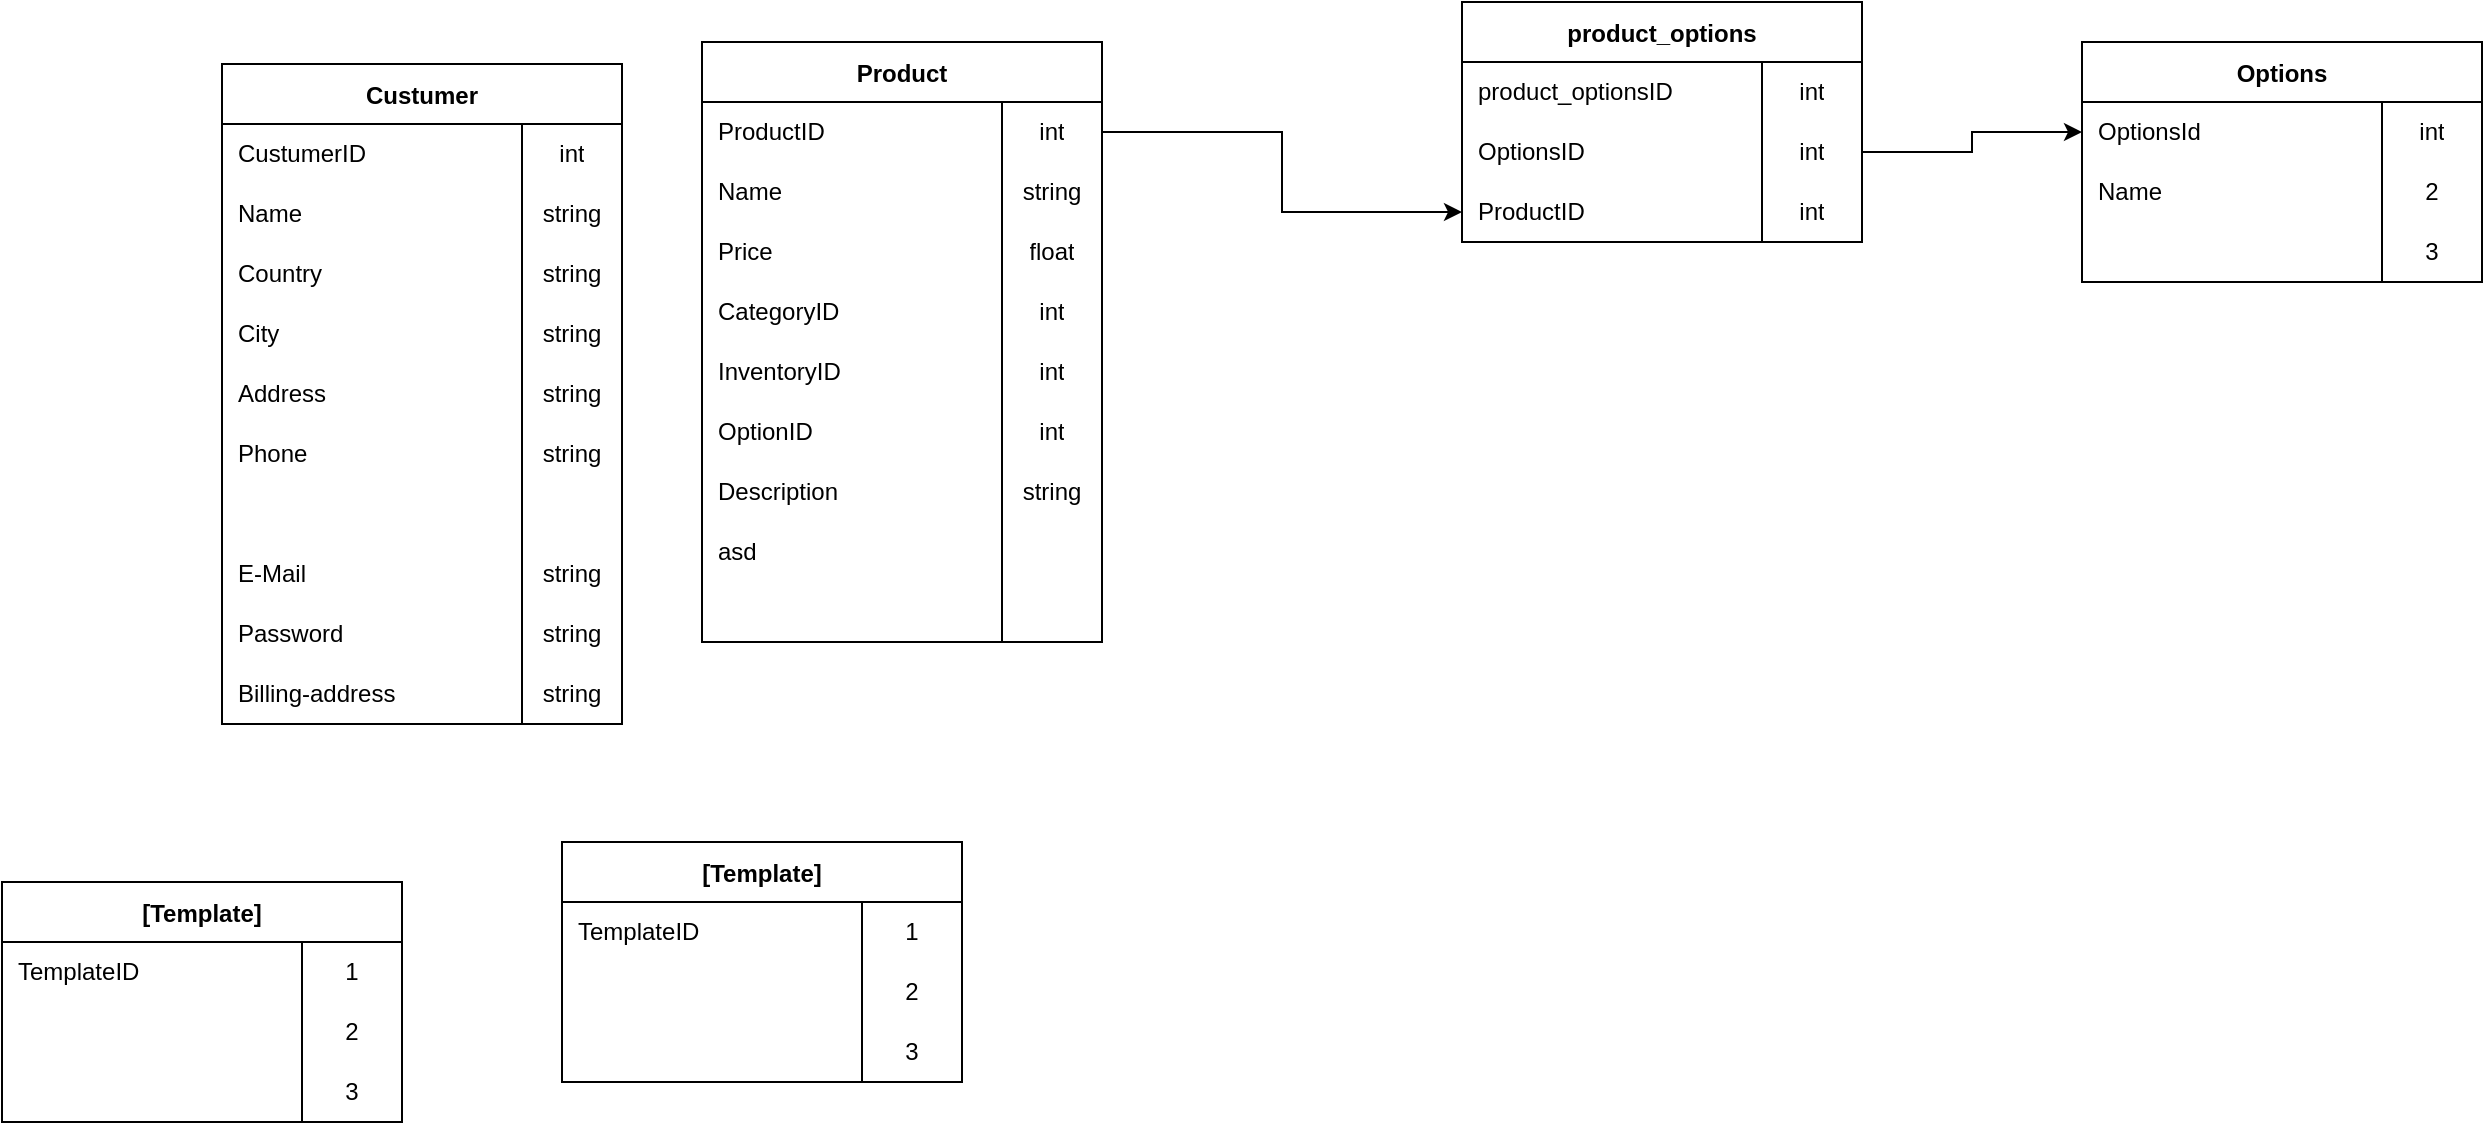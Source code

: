 <mxfile version="18.0.3" type="github">
  <diagram id="EPbxtQS6GG19Ibggtc_J" name="Page-1">
    <mxGraphModel dx="2347" dy="754" grid="1" gridSize="10" guides="1" tooltips="1" connect="1" arrows="1" fold="1" page="1" pageScale="1" pageWidth="850" pageHeight="1100" math="0" shadow="0">
      <root>
        <mxCell id="0" />
        <mxCell id="1" parent="0" />
        <mxCell id="NCT4_nXy-JNPNW2KPSOs-1" value="Product" style="shape=table;startSize=30;container=1;collapsible=0;childLayout=tableLayout;fixedRows=1;rowLines=0;fontStyle=1;swimlaneLine=1;resizeHeight=1;columnLines=1;flipH=0;direction=east ;right=1;rounded=0;" parent="1" vertex="1">
          <mxGeometry x="-280" y="60" width="200" height="300" as="geometry" />
        </mxCell>
        <mxCell id="NCT4_nXy-JNPNW2KPSOs-2" value="" style="shape=tableRow;horizontal=0;startSize=0;swimlaneHead=0;swimlaneBody=0;top=0;left=0;bottom=0;right=0;collapsible=0;dropTarget=0;fillColor=none;points=[[0,0.5],[1,0.5]];portConstraint=eastwest;" parent="NCT4_nXy-JNPNW2KPSOs-1" vertex="1">
          <mxGeometry y="30" width="200" height="30" as="geometry" />
        </mxCell>
        <mxCell id="NCT4_nXy-JNPNW2KPSOs-46" value="ProductID" style="shape=partialRectangle;html=1;whiteSpace=wrap;connectable=0;fillColor=none;top=0;left=0;bottom=0;right=0;overflow=hidden;pointerEvents=1;align=left;spacingLeft=6;" parent="NCT4_nXy-JNPNW2KPSOs-2" vertex="1">
          <mxGeometry width="150" height="30" as="geometry">
            <mxRectangle width="150" height="30" as="alternateBounds" />
          </mxGeometry>
        </mxCell>
        <mxCell id="NCT4_nXy-JNPNW2KPSOs-3" value="int" style="shape=partialRectangle;html=1;whiteSpace=wrap;connectable=0;fillColor=none;top=0;left=0;bottom=0;right=0;overflow=hidden;pointerEvents=1;" parent="NCT4_nXy-JNPNW2KPSOs-2" vertex="1">
          <mxGeometry x="150" width="50" height="30" as="geometry">
            <mxRectangle width="50" height="30" as="alternateBounds" />
          </mxGeometry>
        </mxCell>
        <mxCell id="NCT4_nXy-JNPNW2KPSOs-5" value="" style="shape=tableRow;horizontal=0;startSize=0;swimlaneHead=0;swimlaneBody=0;top=0;left=0;bottom=0;right=0;collapsible=0;dropTarget=0;fillColor=none;points=[[0,0.5],[1,0.5]];portConstraint=eastwest;" parent="NCT4_nXy-JNPNW2KPSOs-1" vertex="1">
          <mxGeometry y="60" width="200" height="30" as="geometry" />
        </mxCell>
        <mxCell id="NCT4_nXy-JNPNW2KPSOs-47" value="Name" style="shape=partialRectangle;html=1;whiteSpace=wrap;connectable=0;fillColor=none;top=0;left=0;bottom=0;right=0;overflow=hidden;align=left;spacingLeft=6;" parent="NCT4_nXy-JNPNW2KPSOs-5" vertex="1">
          <mxGeometry width="150" height="30" as="geometry">
            <mxRectangle width="150" height="30" as="alternateBounds" />
          </mxGeometry>
        </mxCell>
        <mxCell id="NCT4_nXy-JNPNW2KPSOs-6" value="string" style="shape=partialRectangle;html=1;whiteSpace=wrap;connectable=0;fillColor=none;top=0;left=0;bottom=0;right=0;overflow=hidden;" parent="NCT4_nXy-JNPNW2KPSOs-5" vertex="1">
          <mxGeometry x="150" width="50" height="30" as="geometry">
            <mxRectangle width="50" height="30" as="alternateBounds" />
          </mxGeometry>
        </mxCell>
        <mxCell id="NCT4_nXy-JNPNW2KPSOs-8" value="" style="shape=tableRow;horizontal=0;startSize=0;swimlaneHead=0;swimlaneBody=0;top=0;left=0;bottom=0;right=0;collapsible=0;dropTarget=0;fillColor=none;points=[[0,0.5],[1,0.5]];portConstraint=eastwest;" parent="NCT4_nXy-JNPNW2KPSOs-1" vertex="1">
          <mxGeometry y="90" width="200" height="30" as="geometry" />
        </mxCell>
        <mxCell id="NCT4_nXy-JNPNW2KPSOs-48" value="Price" style="shape=partialRectangle;html=1;whiteSpace=wrap;connectable=0;fillColor=none;top=0;left=0;bottom=0;right=0;overflow=hidden;align=left;spacingLeft=6;" parent="NCT4_nXy-JNPNW2KPSOs-8" vertex="1">
          <mxGeometry width="150" height="30" as="geometry">
            <mxRectangle width="150" height="30" as="alternateBounds" />
          </mxGeometry>
        </mxCell>
        <mxCell id="NCT4_nXy-JNPNW2KPSOs-9" value="float" style="shape=partialRectangle;html=1;whiteSpace=wrap;connectable=0;fillColor=none;top=0;left=0;bottom=0;right=0;overflow=hidden;" parent="NCT4_nXy-JNPNW2KPSOs-8" vertex="1">
          <mxGeometry x="150" width="50" height="30" as="geometry">
            <mxRectangle width="50" height="30" as="alternateBounds" />
          </mxGeometry>
        </mxCell>
        <mxCell id="NCT4_nXy-JNPNW2KPSOs-37" style="shape=tableRow;horizontal=0;startSize=0;swimlaneHead=0;swimlaneBody=0;top=0;left=0;bottom=0;right=0;collapsible=0;dropTarget=0;fillColor=none;points=[[0,0.5],[1,0.5]];portConstraint=eastwest;" parent="NCT4_nXy-JNPNW2KPSOs-1" vertex="1">
          <mxGeometry y="120" width="200" height="30" as="geometry" />
        </mxCell>
        <mxCell id="NCT4_nXy-JNPNW2KPSOs-49" value="CategoryID" style="shape=partialRectangle;html=1;whiteSpace=wrap;connectable=0;fillColor=none;top=0;left=0;bottom=0;right=0;overflow=hidden;align=left;spacingLeft=6;" parent="NCT4_nXy-JNPNW2KPSOs-37" vertex="1">
          <mxGeometry width="150" height="30" as="geometry">
            <mxRectangle width="150" height="30" as="alternateBounds" />
          </mxGeometry>
        </mxCell>
        <mxCell id="NCT4_nXy-JNPNW2KPSOs-38" value="int" style="shape=partialRectangle;html=1;whiteSpace=wrap;connectable=0;fillColor=none;top=0;left=0;bottom=0;right=0;overflow=hidden;" parent="NCT4_nXy-JNPNW2KPSOs-37" vertex="1">
          <mxGeometry x="150" width="50" height="30" as="geometry">
            <mxRectangle width="50" height="30" as="alternateBounds" />
          </mxGeometry>
        </mxCell>
        <mxCell id="NCT4_nXy-JNPNW2KPSOs-31" style="shape=tableRow;horizontal=0;startSize=0;swimlaneHead=0;swimlaneBody=0;top=0;left=0;bottom=0;right=0;collapsible=0;dropTarget=0;fillColor=none;points=[[0,0.5],[1,0.5]];portConstraint=eastwest;" parent="NCT4_nXy-JNPNW2KPSOs-1" vertex="1">
          <mxGeometry y="150" width="200" height="30" as="geometry" />
        </mxCell>
        <mxCell id="NCT4_nXy-JNPNW2KPSOs-51" value="InventoryID" style="shape=partialRectangle;html=1;whiteSpace=wrap;connectable=0;fillColor=none;top=0;left=0;bottom=0;right=0;overflow=hidden;align=left;spacingLeft=6;" parent="NCT4_nXy-JNPNW2KPSOs-31" vertex="1">
          <mxGeometry width="150" height="30" as="geometry">
            <mxRectangle width="150" height="30" as="alternateBounds" />
          </mxGeometry>
        </mxCell>
        <mxCell id="NCT4_nXy-JNPNW2KPSOs-32" value="int" style="shape=partialRectangle;html=1;whiteSpace=wrap;connectable=0;fillColor=none;top=0;left=0;bottom=0;right=0;overflow=hidden;" parent="NCT4_nXy-JNPNW2KPSOs-31" vertex="1">
          <mxGeometry x="150" width="50" height="30" as="geometry">
            <mxRectangle width="50" height="30" as="alternateBounds" />
          </mxGeometry>
        </mxCell>
        <mxCell id="NCT4_nXy-JNPNW2KPSOs-28" style="shape=tableRow;horizontal=0;startSize=0;swimlaneHead=0;swimlaneBody=0;top=0;left=0;bottom=0;right=0;collapsible=0;dropTarget=0;fillColor=none;points=[[0,0.5],[1,0.5]];portConstraint=eastwest;" parent="NCT4_nXy-JNPNW2KPSOs-1" vertex="1">
          <mxGeometry y="180" width="200" height="30" as="geometry" />
        </mxCell>
        <mxCell id="NCT4_nXy-JNPNW2KPSOs-52" value="OptionID" style="shape=partialRectangle;html=1;whiteSpace=wrap;connectable=0;fillColor=none;top=0;left=0;bottom=0;right=0;overflow=hidden;align=left;spacingLeft=6;" parent="NCT4_nXy-JNPNW2KPSOs-28" vertex="1">
          <mxGeometry width="150" height="30" as="geometry">
            <mxRectangle width="150" height="30" as="alternateBounds" />
          </mxGeometry>
        </mxCell>
        <mxCell id="NCT4_nXy-JNPNW2KPSOs-29" value="int" style="shape=partialRectangle;html=1;whiteSpace=wrap;connectable=0;fillColor=none;top=0;left=0;bottom=0;right=0;overflow=hidden;" parent="NCT4_nXy-JNPNW2KPSOs-28" vertex="1">
          <mxGeometry x="150" width="50" height="30" as="geometry">
            <mxRectangle width="50" height="30" as="alternateBounds" />
          </mxGeometry>
        </mxCell>
        <mxCell id="NCT4_nXy-JNPNW2KPSOs-25" style="shape=tableRow;horizontal=0;startSize=0;swimlaneHead=0;swimlaneBody=0;top=0;left=0;bottom=0;right=0;collapsible=0;dropTarget=0;fillColor=none;points=[[0,0.5],[1,0.5]];portConstraint=eastwest;" parent="NCT4_nXy-JNPNW2KPSOs-1" vertex="1">
          <mxGeometry y="210" width="200" height="30" as="geometry" />
        </mxCell>
        <mxCell id="NCT4_nXy-JNPNW2KPSOs-53" value="Description" style="shape=partialRectangle;html=1;whiteSpace=wrap;connectable=0;fillColor=none;top=0;left=0;bottom=0;right=0;overflow=hidden;align=left;spacingLeft=6;" parent="NCT4_nXy-JNPNW2KPSOs-25" vertex="1">
          <mxGeometry width="150" height="30" as="geometry">
            <mxRectangle width="150" height="30" as="alternateBounds" />
          </mxGeometry>
        </mxCell>
        <mxCell id="NCT4_nXy-JNPNW2KPSOs-26" value="string" style="shape=partialRectangle;html=1;whiteSpace=wrap;connectable=0;fillColor=none;top=0;left=0;bottom=0;right=0;overflow=hidden;" parent="NCT4_nXy-JNPNW2KPSOs-25" vertex="1">
          <mxGeometry x="150" width="50" height="30" as="geometry">
            <mxRectangle width="50" height="30" as="alternateBounds" />
          </mxGeometry>
        </mxCell>
        <mxCell id="NCT4_nXy-JNPNW2KPSOs-22" style="shape=tableRow;horizontal=0;startSize=0;swimlaneHead=0;swimlaneBody=0;top=0;left=0;bottom=0;right=0;collapsible=0;dropTarget=0;fillColor=none;points=[[0,0.5],[1,0.5]];portConstraint=eastwest;" parent="NCT4_nXy-JNPNW2KPSOs-1" vertex="1">
          <mxGeometry y="240" width="200" height="30" as="geometry" />
        </mxCell>
        <mxCell id="NCT4_nXy-JNPNW2KPSOs-54" value="asd" style="shape=partialRectangle;html=1;whiteSpace=wrap;connectable=0;fillColor=none;top=0;left=0;bottom=0;right=0;overflow=hidden;align=left;spacingLeft=6;" parent="NCT4_nXy-JNPNW2KPSOs-22" vertex="1">
          <mxGeometry width="150" height="30" as="geometry">
            <mxRectangle width="150" height="30" as="alternateBounds" />
          </mxGeometry>
        </mxCell>
        <mxCell id="NCT4_nXy-JNPNW2KPSOs-23" style="shape=partialRectangle;html=1;whiteSpace=wrap;connectable=0;fillColor=none;top=0;left=0;bottom=0;right=0;overflow=hidden;" parent="NCT4_nXy-JNPNW2KPSOs-22" vertex="1">
          <mxGeometry x="150" width="50" height="30" as="geometry">
            <mxRectangle width="50" height="30" as="alternateBounds" />
          </mxGeometry>
        </mxCell>
        <mxCell id="NCT4_nXy-JNPNW2KPSOs-55" style="shape=tableRow;horizontal=0;startSize=0;swimlaneHead=0;swimlaneBody=0;top=0;left=0;bottom=0;right=0;collapsible=0;dropTarget=0;fillColor=none;points=[[0,0.5],[1,0.5]];portConstraint=eastwest;" parent="NCT4_nXy-JNPNW2KPSOs-1" vertex="1">
          <mxGeometry y="270" width="200" height="30" as="geometry" />
        </mxCell>
        <mxCell id="NCT4_nXy-JNPNW2KPSOs-56" style="shape=partialRectangle;html=1;whiteSpace=wrap;connectable=0;fillColor=none;top=0;left=0;bottom=0;right=0;overflow=hidden;align=left;spacingLeft=6;" parent="NCT4_nXy-JNPNW2KPSOs-55" vertex="1">
          <mxGeometry width="150" height="30" as="geometry">
            <mxRectangle width="150" height="30" as="alternateBounds" />
          </mxGeometry>
        </mxCell>
        <mxCell id="NCT4_nXy-JNPNW2KPSOs-57" style="shape=partialRectangle;html=1;whiteSpace=wrap;connectable=0;fillColor=none;top=0;left=0;bottom=0;right=0;overflow=hidden;" parent="NCT4_nXy-JNPNW2KPSOs-55" vertex="1">
          <mxGeometry x="150" width="50" height="30" as="geometry">
            <mxRectangle width="50" height="30" as="alternateBounds" />
          </mxGeometry>
        </mxCell>
        <mxCell id="NCT4_nXy-JNPNW2KPSOs-58" value="[Template]" style="shape=table;startSize=30;container=1;collapsible=0;childLayout=tableLayout;fixedRows=1;rowLines=0;fontStyle=1;swimlaneLine=1;resizeHeight=1;columnLines=1;flipH=0;direction=east ;right=1;rounded=0;" parent="1" vertex="1">
          <mxGeometry x="-630" y="480" width="200" height="120" as="geometry" />
        </mxCell>
        <mxCell id="NCT4_nXy-JNPNW2KPSOs-59" value="" style="shape=tableRow;horizontal=0;startSize=0;swimlaneHead=0;swimlaneBody=0;top=0;left=0;bottom=0;right=0;collapsible=0;dropTarget=0;fillColor=none;points=[[0,0.5],[1,0.5]];portConstraint=eastwest;" parent="NCT4_nXy-JNPNW2KPSOs-58" vertex="1">
          <mxGeometry y="30" width="200" height="30" as="geometry" />
        </mxCell>
        <mxCell id="NCT4_nXy-JNPNW2KPSOs-60" value="TemplateID" style="shape=partialRectangle;html=1;whiteSpace=wrap;connectable=0;fillColor=none;top=0;left=0;bottom=0;right=0;overflow=hidden;pointerEvents=1;align=left;spacingLeft=6;" parent="NCT4_nXy-JNPNW2KPSOs-59" vertex="1">
          <mxGeometry width="150" height="30" as="geometry">
            <mxRectangle width="150" height="30" as="alternateBounds" />
          </mxGeometry>
        </mxCell>
        <mxCell id="NCT4_nXy-JNPNW2KPSOs-61" value="1" style="shape=partialRectangle;html=1;whiteSpace=wrap;connectable=0;fillColor=none;top=0;left=0;bottom=0;right=0;overflow=hidden;pointerEvents=1;" parent="NCT4_nXy-JNPNW2KPSOs-59" vertex="1">
          <mxGeometry x="150" width="50" height="30" as="geometry">
            <mxRectangle width="50" height="30" as="alternateBounds" />
          </mxGeometry>
        </mxCell>
        <mxCell id="NCT4_nXy-JNPNW2KPSOs-62" value="" style="shape=tableRow;horizontal=0;startSize=0;swimlaneHead=0;swimlaneBody=0;top=0;left=0;bottom=0;right=0;collapsible=0;dropTarget=0;fillColor=none;points=[[0,0.5],[1,0.5]];portConstraint=eastwest;" parent="NCT4_nXy-JNPNW2KPSOs-58" vertex="1">
          <mxGeometry y="60" width="200" height="30" as="geometry" />
        </mxCell>
        <mxCell id="NCT4_nXy-JNPNW2KPSOs-63" style="shape=partialRectangle;html=1;whiteSpace=wrap;connectable=0;fillColor=none;top=0;left=0;bottom=0;right=0;overflow=hidden;align=left;spacingLeft=6;" parent="NCT4_nXy-JNPNW2KPSOs-62" vertex="1">
          <mxGeometry width="150" height="30" as="geometry">
            <mxRectangle width="150" height="30" as="alternateBounds" />
          </mxGeometry>
        </mxCell>
        <mxCell id="NCT4_nXy-JNPNW2KPSOs-64" value="2" style="shape=partialRectangle;html=1;whiteSpace=wrap;connectable=0;fillColor=none;top=0;left=0;bottom=0;right=0;overflow=hidden;" parent="NCT4_nXy-JNPNW2KPSOs-62" vertex="1">
          <mxGeometry x="150" width="50" height="30" as="geometry">
            <mxRectangle width="50" height="30" as="alternateBounds" />
          </mxGeometry>
        </mxCell>
        <mxCell id="NCT4_nXy-JNPNW2KPSOs-65" value="" style="shape=tableRow;horizontal=0;startSize=0;swimlaneHead=0;swimlaneBody=0;top=0;left=0;bottom=0;right=0;collapsible=0;dropTarget=0;fillColor=none;points=[[0,0.5],[1,0.5]];portConstraint=eastwest;" parent="NCT4_nXy-JNPNW2KPSOs-58" vertex="1">
          <mxGeometry y="90" width="200" height="30" as="geometry" />
        </mxCell>
        <mxCell id="NCT4_nXy-JNPNW2KPSOs-66" style="shape=partialRectangle;html=1;whiteSpace=wrap;connectable=0;fillColor=none;top=0;left=0;bottom=0;right=0;overflow=hidden;align=left;spacingLeft=6;" parent="NCT4_nXy-JNPNW2KPSOs-65" vertex="1">
          <mxGeometry width="150" height="30" as="geometry">
            <mxRectangle width="150" height="30" as="alternateBounds" />
          </mxGeometry>
        </mxCell>
        <mxCell id="NCT4_nXy-JNPNW2KPSOs-67" value="3" style="shape=partialRectangle;html=1;whiteSpace=wrap;connectable=0;fillColor=none;top=0;left=0;bottom=0;right=0;overflow=hidden;" parent="NCT4_nXy-JNPNW2KPSOs-65" vertex="1">
          <mxGeometry x="150" width="50" height="30" as="geometry">
            <mxRectangle width="50" height="30" as="alternateBounds" />
          </mxGeometry>
        </mxCell>
        <mxCell id="NCT4_nXy-JNPNW2KPSOs-86" value="Custumer" style="shape=table;startSize=30;container=1;collapsible=0;childLayout=tableLayout;fixedRows=1;rowLines=0;fontStyle=1;swimlaneLine=1;resizeHeight=1;columnLines=1;flipH=0;direction=east ;right=1;rounded=0;" parent="1" vertex="1">
          <mxGeometry x="-520" y="71" width="200" height="330" as="geometry" />
        </mxCell>
        <mxCell id="NCT4_nXy-JNPNW2KPSOs-87" value="" style="shape=tableRow;horizontal=0;startSize=0;swimlaneHead=0;swimlaneBody=0;top=0;left=0;bottom=0;right=0;collapsible=0;dropTarget=0;fillColor=none;points=[[0,0.5],[1,0.5]];portConstraint=eastwest;" parent="NCT4_nXy-JNPNW2KPSOs-86" vertex="1">
          <mxGeometry y="30" width="200" height="30" as="geometry" />
        </mxCell>
        <mxCell id="NCT4_nXy-JNPNW2KPSOs-88" value="CustumerID" style="shape=partialRectangle;html=1;whiteSpace=wrap;connectable=0;fillColor=none;top=0;left=0;bottom=0;right=0;overflow=hidden;pointerEvents=1;align=left;spacingLeft=6;" parent="NCT4_nXy-JNPNW2KPSOs-87" vertex="1">
          <mxGeometry width="150" height="30" as="geometry">
            <mxRectangle width="150" height="30" as="alternateBounds" />
          </mxGeometry>
        </mxCell>
        <mxCell id="NCT4_nXy-JNPNW2KPSOs-89" value="int" style="shape=partialRectangle;html=1;whiteSpace=wrap;connectable=0;fillColor=none;top=0;left=0;bottom=0;right=0;overflow=hidden;pointerEvents=1;" parent="NCT4_nXy-JNPNW2KPSOs-87" vertex="1">
          <mxGeometry x="150" width="50" height="30" as="geometry">
            <mxRectangle width="50" height="30" as="alternateBounds" />
          </mxGeometry>
        </mxCell>
        <mxCell id="NCT4_nXy-JNPNW2KPSOs-90" value="" style="shape=tableRow;horizontal=0;startSize=0;swimlaneHead=0;swimlaneBody=0;top=0;left=0;bottom=0;right=0;collapsible=0;dropTarget=0;fillColor=none;points=[[0,0.5],[1,0.5]];portConstraint=eastwest;" parent="NCT4_nXy-JNPNW2KPSOs-86" vertex="1">
          <mxGeometry y="60" width="200" height="30" as="geometry" />
        </mxCell>
        <mxCell id="NCT4_nXy-JNPNW2KPSOs-91" value="Name" style="shape=partialRectangle;html=1;whiteSpace=wrap;connectable=0;fillColor=none;top=0;left=0;bottom=0;right=0;overflow=hidden;align=left;spacingLeft=6;" parent="NCT4_nXy-JNPNW2KPSOs-90" vertex="1">
          <mxGeometry width="150" height="30" as="geometry">
            <mxRectangle width="150" height="30" as="alternateBounds" />
          </mxGeometry>
        </mxCell>
        <mxCell id="NCT4_nXy-JNPNW2KPSOs-92" value="string" style="shape=partialRectangle;html=1;whiteSpace=wrap;connectable=0;fillColor=none;top=0;left=0;bottom=0;right=0;overflow=hidden;" parent="NCT4_nXy-JNPNW2KPSOs-90" vertex="1">
          <mxGeometry x="150" width="50" height="30" as="geometry">
            <mxRectangle width="50" height="30" as="alternateBounds" />
          </mxGeometry>
        </mxCell>
        <mxCell id="NCT4_nXy-JNPNW2KPSOs-97" style="shape=tableRow;horizontal=0;startSize=0;swimlaneHead=0;swimlaneBody=0;top=0;left=0;bottom=0;right=0;collapsible=0;dropTarget=0;fillColor=none;points=[[0,0.5],[1,0.5]];portConstraint=eastwest;" parent="NCT4_nXy-JNPNW2KPSOs-86" vertex="1">
          <mxGeometry y="90" width="200" height="30" as="geometry" />
        </mxCell>
        <mxCell id="NCT4_nXy-JNPNW2KPSOs-98" value="Country" style="shape=partialRectangle;html=1;whiteSpace=wrap;connectable=0;fillColor=none;top=0;left=0;bottom=0;right=0;overflow=hidden;align=left;spacingLeft=6;" parent="NCT4_nXy-JNPNW2KPSOs-97" vertex="1">
          <mxGeometry width="150" height="30" as="geometry">
            <mxRectangle width="150" height="30" as="alternateBounds" />
          </mxGeometry>
        </mxCell>
        <mxCell id="NCT4_nXy-JNPNW2KPSOs-99" value="string" style="shape=partialRectangle;html=1;whiteSpace=wrap;connectable=0;fillColor=none;top=0;left=0;bottom=0;right=0;overflow=hidden;" parent="NCT4_nXy-JNPNW2KPSOs-97" vertex="1">
          <mxGeometry x="150" width="50" height="30" as="geometry">
            <mxRectangle width="50" height="30" as="alternateBounds" />
          </mxGeometry>
        </mxCell>
        <mxCell id="NCT4_nXy-JNPNW2KPSOs-100" style="shape=tableRow;horizontal=0;startSize=0;swimlaneHead=0;swimlaneBody=0;top=0;left=0;bottom=0;right=0;collapsible=0;dropTarget=0;fillColor=none;points=[[0,0.5],[1,0.5]];portConstraint=eastwest;" parent="NCT4_nXy-JNPNW2KPSOs-86" vertex="1">
          <mxGeometry y="120" width="200" height="30" as="geometry" />
        </mxCell>
        <mxCell id="NCT4_nXy-JNPNW2KPSOs-101" value="City" style="shape=partialRectangle;html=1;whiteSpace=wrap;connectable=0;fillColor=none;top=0;left=0;bottom=0;right=0;overflow=hidden;align=left;spacingLeft=6;" parent="NCT4_nXy-JNPNW2KPSOs-100" vertex="1">
          <mxGeometry width="150" height="30" as="geometry">
            <mxRectangle width="150" height="30" as="alternateBounds" />
          </mxGeometry>
        </mxCell>
        <mxCell id="NCT4_nXy-JNPNW2KPSOs-102" value="string" style="shape=partialRectangle;html=1;whiteSpace=wrap;connectable=0;fillColor=none;top=0;left=0;bottom=0;right=0;overflow=hidden;" parent="NCT4_nXy-JNPNW2KPSOs-100" vertex="1">
          <mxGeometry x="150" width="50" height="30" as="geometry">
            <mxRectangle width="50" height="30" as="alternateBounds" />
          </mxGeometry>
        </mxCell>
        <mxCell id="NCT4_nXy-JNPNW2KPSOs-93" value="" style="shape=tableRow;horizontal=0;startSize=0;swimlaneHead=0;swimlaneBody=0;top=0;left=0;bottom=0;right=0;collapsible=0;dropTarget=0;fillColor=none;points=[[0,0.5],[1,0.5]];portConstraint=eastwest;" parent="NCT4_nXy-JNPNW2KPSOs-86" vertex="1">
          <mxGeometry y="150" width="200" height="30" as="geometry" />
        </mxCell>
        <mxCell id="NCT4_nXy-JNPNW2KPSOs-94" value="Address" style="shape=partialRectangle;html=1;whiteSpace=wrap;connectable=0;fillColor=none;top=0;left=0;bottom=0;right=0;overflow=hidden;align=left;spacingLeft=6;" parent="NCT4_nXy-JNPNW2KPSOs-93" vertex="1">
          <mxGeometry width="150" height="30" as="geometry">
            <mxRectangle width="150" height="30" as="alternateBounds" />
          </mxGeometry>
        </mxCell>
        <mxCell id="NCT4_nXy-JNPNW2KPSOs-95" value="string" style="shape=partialRectangle;html=1;whiteSpace=wrap;connectable=0;fillColor=none;top=0;left=0;bottom=0;right=0;overflow=hidden;" parent="NCT4_nXy-JNPNW2KPSOs-93" vertex="1">
          <mxGeometry x="150" width="50" height="30" as="geometry">
            <mxRectangle width="50" height="30" as="alternateBounds" />
          </mxGeometry>
        </mxCell>
        <mxCell id="NCT4_nXy-JNPNW2KPSOs-103" style="shape=tableRow;horizontal=0;startSize=0;swimlaneHead=0;swimlaneBody=0;top=0;left=0;bottom=0;right=0;collapsible=0;dropTarget=0;fillColor=none;points=[[0,0.5],[1,0.5]];portConstraint=eastwest;" parent="NCT4_nXy-JNPNW2KPSOs-86" vertex="1">
          <mxGeometry y="180" width="200" height="30" as="geometry" />
        </mxCell>
        <mxCell id="NCT4_nXy-JNPNW2KPSOs-104" value="Phone" style="shape=partialRectangle;html=1;whiteSpace=wrap;connectable=0;fillColor=none;top=0;left=0;bottom=0;right=0;overflow=hidden;align=left;spacingLeft=6;" parent="NCT4_nXy-JNPNW2KPSOs-103" vertex="1">
          <mxGeometry width="150" height="30" as="geometry">
            <mxRectangle width="150" height="30" as="alternateBounds" />
          </mxGeometry>
        </mxCell>
        <mxCell id="NCT4_nXy-JNPNW2KPSOs-105" value="string" style="shape=partialRectangle;html=1;whiteSpace=wrap;connectable=0;fillColor=none;top=0;left=0;bottom=0;right=0;overflow=hidden;" parent="NCT4_nXy-JNPNW2KPSOs-103" vertex="1">
          <mxGeometry x="150" width="50" height="30" as="geometry">
            <mxRectangle width="50" height="30" as="alternateBounds" />
          </mxGeometry>
        </mxCell>
        <mxCell id="NCT4_nXy-JNPNW2KPSOs-115" style="shape=tableRow;horizontal=0;startSize=0;swimlaneHead=0;swimlaneBody=0;top=0;left=0;bottom=0;right=0;collapsible=0;dropTarget=0;fillColor=none;points=[[0,0.5],[1,0.5]];portConstraint=eastwest;" parent="NCT4_nXy-JNPNW2KPSOs-86" vertex="1">
          <mxGeometry y="210" width="200" height="30" as="geometry" />
        </mxCell>
        <mxCell id="NCT4_nXy-JNPNW2KPSOs-116" style="shape=partialRectangle;html=1;whiteSpace=wrap;connectable=0;fillColor=none;top=0;left=0;bottom=0;right=0;overflow=hidden;align=left;spacingLeft=6;" parent="NCT4_nXy-JNPNW2KPSOs-115" vertex="1">
          <mxGeometry width="150" height="30" as="geometry">
            <mxRectangle width="150" height="30" as="alternateBounds" />
          </mxGeometry>
        </mxCell>
        <mxCell id="NCT4_nXy-JNPNW2KPSOs-117" style="shape=partialRectangle;html=1;whiteSpace=wrap;connectable=0;fillColor=none;top=0;left=0;bottom=0;right=0;overflow=hidden;" parent="NCT4_nXy-JNPNW2KPSOs-115" vertex="1">
          <mxGeometry x="150" width="50" height="30" as="geometry">
            <mxRectangle width="50" height="30" as="alternateBounds" />
          </mxGeometry>
        </mxCell>
        <mxCell id="NCT4_nXy-JNPNW2KPSOs-106" style="shape=tableRow;horizontal=0;startSize=0;swimlaneHead=0;swimlaneBody=0;top=0;left=0;bottom=0;right=0;collapsible=0;dropTarget=0;fillColor=none;points=[[0,0.5],[1,0.5]];portConstraint=eastwest;" parent="NCT4_nXy-JNPNW2KPSOs-86" vertex="1">
          <mxGeometry y="240" width="200" height="30" as="geometry" />
        </mxCell>
        <mxCell id="NCT4_nXy-JNPNW2KPSOs-107" value="E-Mail" style="shape=partialRectangle;html=1;whiteSpace=wrap;connectable=0;fillColor=none;top=0;left=0;bottom=0;right=0;overflow=hidden;align=left;spacingLeft=6;" parent="NCT4_nXy-JNPNW2KPSOs-106" vertex="1">
          <mxGeometry width="150" height="30" as="geometry">
            <mxRectangle width="150" height="30" as="alternateBounds" />
          </mxGeometry>
        </mxCell>
        <mxCell id="NCT4_nXy-JNPNW2KPSOs-108" value="string" style="shape=partialRectangle;html=1;whiteSpace=wrap;connectable=0;fillColor=none;top=0;left=0;bottom=0;right=0;overflow=hidden;" parent="NCT4_nXy-JNPNW2KPSOs-106" vertex="1">
          <mxGeometry x="150" width="50" height="30" as="geometry">
            <mxRectangle width="50" height="30" as="alternateBounds" />
          </mxGeometry>
        </mxCell>
        <mxCell id="NCT4_nXy-JNPNW2KPSOs-109" style="shape=tableRow;horizontal=0;startSize=0;swimlaneHead=0;swimlaneBody=0;top=0;left=0;bottom=0;right=0;collapsible=0;dropTarget=0;fillColor=none;points=[[0,0.5],[1,0.5]];portConstraint=eastwest;" parent="NCT4_nXy-JNPNW2KPSOs-86" vertex="1">
          <mxGeometry y="270" width="200" height="30" as="geometry" />
        </mxCell>
        <mxCell id="NCT4_nXy-JNPNW2KPSOs-110" value="Password" style="shape=partialRectangle;html=1;whiteSpace=wrap;connectable=0;fillColor=none;top=0;left=0;bottom=0;right=0;overflow=hidden;align=left;spacingLeft=6;" parent="NCT4_nXy-JNPNW2KPSOs-109" vertex="1">
          <mxGeometry width="150" height="30" as="geometry">
            <mxRectangle width="150" height="30" as="alternateBounds" />
          </mxGeometry>
        </mxCell>
        <mxCell id="NCT4_nXy-JNPNW2KPSOs-111" value="string" style="shape=partialRectangle;html=1;whiteSpace=wrap;connectable=0;fillColor=none;top=0;left=0;bottom=0;right=0;overflow=hidden;" parent="NCT4_nXy-JNPNW2KPSOs-109" vertex="1">
          <mxGeometry x="150" width="50" height="30" as="geometry">
            <mxRectangle width="50" height="30" as="alternateBounds" />
          </mxGeometry>
        </mxCell>
        <mxCell id="NCT4_nXy-JNPNW2KPSOs-112" style="shape=tableRow;horizontal=0;startSize=0;swimlaneHead=0;swimlaneBody=0;top=0;left=0;bottom=0;right=0;collapsible=0;dropTarget=0;fillColor=none;points=[[0,0.5],[1,0.5]];portConstraint=eastwest;" parent="NCT4_nXy-JNPNW2KPSOs-86" vertex="1">
          <mxGeometry y="300" width="200" height="30" as="geometry" />
        </mxCell>
        <mxCell id="NCT4_nXy-JNPNW2KPSOs-113" value="Billing-address" style="shape=partialRectangle;html=1;whiteSpace=wrap;connectable=0;fillColor=none;top=0;left=0;bottom=0;right=0;overflow=hidden;align=left;spacingLeft=6;" parent="NCT4_nXy-JNPNW2KPSOs-112" vertex="1">
          <mxGeometry width="150" height="30" as="geometry">
            <mxRectangle width="150" height="30" as="alternateBounds" />
          </mxGeometry>
        </mxCell>
        <mxCell id="NCT4_nXy-JNPNW2KPSOs-114" value="string" style="shape=partialRectangle;html=1;whiteSpace=wrap;connectable=0;fillColor=none;top=0;left=0;bottom=0;right=0;overflow=hidden;" parent="NCT4_nXy-JNPNW2KPSOs-112" vertex="1">
          <mxGeometry x="150" width="50" height="30" as="geometry">
            <mxRectangle width="50" height="30" as="alternateBounds" />
          </mxGeometry>
        </mxCell>
        <mxCell id="NCT4_nXy-JNPNW2KPSOs-118" value="[Template]" style="shape=table;startSize=30;container=1;collapsible=0;childLayout=tableLayout;fixedRows=1;rowLines=0;fontStyle=1;swimlaneLine=1;resizeHeight=1;columnLines=1;flipH=0;direction=east ;right=1;rounded=0;" parent="1" vertex="1">
          <mxGeometry x="-350" y="460" width="200" height="120" as="geometry" />
        </mxCell>
        <mxCell id="NCT4_nXy-JNPNW2KPSOs-119" value="" style="shape=tableRow;horizontal=0;startSize=0;swimlaneHead=0;swimlaneBody=0;top=0;left=0;bottom=0;right=0;collapsible=0;dropTarget=0;fillColor=none;points=[[0,0.5],[1,0.5]];portConstraint=eastwest;" parent="NCT4_nXy-JNPNW2KPSOs-118" vertex="1">
          <mxGeometry y="30" width="200" height="30" as="geometry" />
        </mxCell>
        <mxCell id="NCT4_nXy-JNPNW2KPSOs-120" value="TemplateID" style="shape=partialRectangle;html=1;whiteSpace=wrap;connectable=0;fillColor=none;top=0;left=0;bottom=0;right=0;overflow=hidden;pointerEvents=1;align=left;spacingLeft=6;" parent="NCT4_nXy-JNPNW2KPSOs-119" vertex="1">
          <mxGeometry width="150" height="30" as="geometry">
            <mxRectangle width="150" height="30" as="alternateBounds" />
          </mxGeometry>
        </mxCell>
        <mxCell id="NCT4_nXy-JNPNW2KPSOs-121" value="1" style="shape=partialRectangle;html=1;whiteSpace=wrap;connectable=0;fillColor=none;top=0;left=0;bottom=0;right=0;overflow=hidden;pointerEvents=1;" parent="NCT4_nXy-JNPNW2KPSOs-119" vertex="1">
          <mxGeometry x="150" width="50" height="30" as="geometry">
            <mxRectangle width="50" height="30" as="alternateBounds" />
          </mxGeometry>
        </mxCell>
        <mxCell id="NCT4_nXy-JNPNW2KPSOs-122" value="" style="shape=tableRow;horizontal=0;startSize=0;swimlaneHead=0;swimlaneBody=0;top=0;left=0;bottom=0;right=0;collapsible=0;dropTarget=0;fillColor=none;points=[[0,0.5],[1,0.5]];portConstraint=eastwest;" parent="NCT4_nXy-JNPNW2KPSOs-118" vertex="1">
          <mxGeometry y="60" width="200" height="30" as="geometry" />
        </mxCell>
        <mxCell id="NCT4_nXy-JNPNW2KPSOs-123" style="shape=partialRectangle;html=1;whiteSpace=wrap;connectable=0;fillColor=none;top=0;left=0;bottom=0;right=0;overflow=hidden;align=left;spacingLeft=6;" parent="NCT4_nXy-JNPNW2KPSOs-122" vertex="1">
          <mxGeometry width="150" height="30" as="geometry">
            <mxRectangle width="150" height="30" as="alternateBounds" />
          </mxGeometry>
        </mxCell>
        <mxCell id="NCT4_nXy-JNPNW2KPSOs-124" value="2" style="shape=partialRectangle;html=1;whiteSpace=wrap;connectable=0;fillColor=none;top=0;left=0;bottom=0;right=0;overflow=hidden;" parent="NCT4_nXy-JNPNW2KPSOs-122" vertex="1">
          <mxGeometry x="150" width="50" height="30" as="geometry">
            <mxRectangle width="50" height="30" as="alternateBounds" />
          </mxGeometry>
        </mxCell>
        <mxCell id="NCT4_nXy-JNPNW2KPSOs-125" value="" style="shape=tableRow;horizontal=0;startSize=0;swimlaneHead=0;swimlaneBody=0;top=0;left=0;bottom=0;right=0;collapsible=0;dropTarget=0;fillColor=none;points=[[0,0.5],[1,0.5]];portConstraint=eastwest;" parent="NCT4_nXy-JNPNW2KPSOs-118" vertex="1">
          <mxGeometry y="90" width="200" height="30" as="geometry" />
        </mxCell>
        <mxCell id="NCT4_nXy-JNPNW2KPSOs-126" style="shape=partialRectangle;html=1;whiteSpace=wrap;connectable=0;fillColor=none;top=0;left=0;bottom=0;right=0;overflow=hidden;align=left;spacingLeft=6;" parent="NCT4_nXy-JNPNW2KPSOs-125" vertex="1">
          <mxGeometry width="150" height="30" as="geometry">
            <mxRectangle width="150" height="30" as="alternateBounds" />
          </mxGeometry>
        </mxCell>
        <mxCell id="NCT4_nXy-JNPNW2KPSOs-127" value="3" style="shape=partialRectangle;html=1;whiteSpace=wrap;connectable=0;fillColor=none;top=0;left=0;bottom=0;right=0;overflow=hidden;" parent="NCT4_nXy-JNPNW2KPSOs-125" vertex="1">
          <mxGeometry x="150" width="50" height="30" as="geometry">
            <mxRectangle width="50" height="30" as="alternateBounds" />
          </mxGeometry>
        </mxCell>
        <mxCell id="V_M5sFu14PVOBLwYvmDX-2" value="product_options" style="shape=table;startSize=30;container=1;collapsible=0;childLayout=tableLayout;fixedRows=1;rowLines=0;fontStyle=1;swimlaneLine=1;resizeHeight=1;columnLines=1;flipH=0;direction=east ;right=1;rounded=0;" vertex="1" parent="1">
          <mxGeometry x="100" y="40" width="200" height="120" as="geometry" />
        </mxCell>
        <mxCell id="V_M5sFu14PVOBLwYvmDX-3" value="" style="shape=tableRow;horizontal=0;startSize=0;swimlaneHead=0;swimlaneBody=0;top=0;left=0;bottom=0;right=0;collapsible=0;dropTarget=0;fillColor=none;points=[[0,0.5],[1,0.5]];portConstraint=eastwest;" vertex="1" parent="V_M5sFu14PVOBLwYvmDX-2">
          <mxGeometry y="30" width="200" height="30" as="geometry" />
        </mxCell>
        <mxCell id="V_M5sFu14PVOBLwYvmDX-4" value="product_optionsID" style="shape=partialRectangle;html=1;whiteSpace=wrap;connectable=0;fillColor=none;top=0;left=0;bottom=0;right=0;overflow=hidden;pointerEvents=1;align=left;spacingLeft=6;" vertex="1" parent="V_M5sFu14PVOBLwYvmDX-3">
          <mxGeometry width="150" height="30" as="geometry">
            <mxRectangle width="150" height="30" as="alternateBounds" />
          </mxGeometry>
        </mxCell>
        <mxCell id="V_M5sFu14PVOBLwYvmDX-5" value="int" style="shape=partialRectangle;html=1;whiteSpace=wrap;connectable=0;fillColor=none;top=0;left=0;bottom=0;right=0;overflow=hidden;pointerEvents=1;" vertex="1" parent="V_M5sFu14PVOBLwYvmDX-3">
          <mxGeometry x="150" width="50" height="30" as="geometry">
            <mxRectangle width="50" height="30" as="alternateBounds" />
          </mxGeometry>
        </mxCell>
        <mxCell id="V_M5sFu14PVOBLwYvmDX-6" value="" style="shape=tableRow;horizontal=0;startSize=0;swimlaneHead=0;swimlaneBody=0;top=0;left=0;bottom=0;right=0;collapsible=0;dropTarget=0;fillColor=none;points=[[0,0.5],[1,0.5]];portConstraint=eastwest;" vertex="1" parent="V_M5sFu14PVOBLwYvmDX-2">
          <mxGeometry y="60" width="200" height="30" as="geometry" />
        </mxCell>
        <mxCell id="V_M5sFu14PVOBLwYvmDX-7" value="OptionsID" style="shape=partialRectangle;html=1;whiteSpace=wrap;connectable=0;fillColor=none;top=0;left=0;bottom=0;right=0;overflow=hidden;align=left;spacingLeft=6;" vertex="1" parent="V_M5sFu14PVOBLwYvmDX-6">
          <mxGeometry width="150" height="30" as="geometry">
            <mxRectangle width="150" height="30" as="alternateBounds" />
          </mxGeometry>
        </mxCell>
        <mxCell id="V_M5sFu14PVOBLwYvmDX-8" value="int" style="shape=partialRectangle;html=1;whiteSpace=wrap;connectable=0;fillColor=none;top=0;left=0;bottom=0;right=0;overflow=hidden;" vertex="1" parent="V_M5sFu14PVOBLwYvmDX-6">
          <mxGeometry x="150" width="50" height="30" as="geometry">
            <mxRectangle width="50" height="30" as="alternateBounds" />
          </mxGeometry>
        </mxCell>
        <mxCell id="V_M5sFu14PVOBLwYvmDX-9" value="" style="shape=tableRow;horizontal=0;startSize=0;swimlaneHead=0;swimlaneBody=0;top=0;left=0;bottom=0;right=0;collapsible=0;dropTarget=0;fillColor=none;points=[[0,0.5],[1,0.5]];portConstraint=eastwest;" vertex="1" parent="V_M5sFu14PVOBLwYvmDX-2">
          <mxGeometry y="90" width="200" height="30" as="geometry" />
        </mxCell>
        <mxCell id="V_M5sFu14PVOBLwYvmDX-10" value="ProductID" style="shape=partialRectangle;html=1;whiteSpace=wrap;connectable=0;fillColor=none;top=0;left=0;bottom=0;right=0;overflow=hidden;align=left;spacingLeft=6;" vertex="1" parent="V_M5sFu14PVOBLwYvmDX-9">
          <mxGeometry width="150" height="30" as="geometry">
            <mxRectangle width="150" height="30" as="alternateBounds" />
          </mxGeometry>
        </mxCell>
        <mxCell id="V_M5sFu14PVOBLwYvmDX-11" value="int" style="shape=partialRectangle;html=1;whiteSpace=wrap;connectable=0;fillColor=none;top=0;left=0;bottom=0;right=0;overflow=hidden;" vertex="1" parent="V_M5sFu14PVOBLwYvmDX-9">
          <mxGeometry x="150" width="50" height="30" as="geometry">
            <mxRectangle width="50" height="30" as="alternateBounds" />
          </mxGeometry>
        </mxCell>
        <mxCell id="V_M5sFu14PVOBLwYvmDX-12" value="Options" style="shape=table;startSize=30;container=1;collapsible=0;childLayout=tableLayout;fixedRows=1;rowLines=0;fontStyle=1;swimlaneLine=1;resizeHeight=1;columnLines=1;flipH=0;direction=east ;right=1;rounded=0;" vertex="1" parent="1">
          <mxGeometry x="410" y="60" width="200" height="120" as="geometry" />
        </mxCell>
        <mxCell id="V_M5sFu14PVOBLwYvmDX-13" value="" style="shape=tableRow;horizontal=0;startSize=0;swimlaneHead=0;swimlaneBody=0;top=0;left=0;bottom=0;right=0;collapsible=0;dropTarget=0;fillColor=none;points=[[0,0.5],[1,0.5]];portConstraint=eastwest;" vertex="1" parent="V_M5sFu14PVOBLwYvmDX-12">
          <mxGeometry y="30" width="200" height="30" as="geometry" />
        </mxCell>
        <mxCell id="V_M5sFu14PVOBLwYvmDX-14" value="OptionsId" style="shape=partialRectangle;html=1;whiteSpace=wrap;connectable=0;fillColor=none;top=0;left=0;bottom=0;right=0;overflow=hidden;pointerEvents=1;align=left;spacingLeft=6;" vertex="1" parent="V_M5sFu14PVOBLwYvmDX-13">
          <mxGeometry width="150" height="30" as="geometry">
            <mxRectangle width="150" height="30" as="alternateBounds" />
          </mxGeometry>
        </mxCell>
        <mxCell id="V_M5sFu14PVOBLwYvmDX-15" value="int" style="shape=partialRectangle;html=1;whiteSpace=wrap;connectable=0;fillColor=none;top=0;left=0;bottom=0;right=0;overflow=hidden;pointerEvents=1;" vertex="1" parent="V_M5sFu14PVOBLwYvmDX-13">
          <mxGeometry x="150" width="50" height="30" as="geometry">
            <mxRectangle width="50" height="30" as="alternateBounds" />
          </mxGeometry>
        </mxCell>
        <mxCell id="V_M5sFu14PVOBLwYvmDX-16" value="" style="shape=tableRow;horizontal=0;startSize=0;swimlaneHead=0;swimlaneBody=0;top=0;left=0;bottom=0;right=0;collapsible=0;dropTarget=0;fillColor=none;points=[[0,0.5],[1,0.5]];portConstraint=eastwest;" vertex="1" parent="V_M5sFu14PVOBLwYvmDX-12">
          <mxGeometry y="60" width="200" height="30" as="geometry" />
        </mxCell>
        <mxCell id="V_M5sFu14PVOBLwYvmDX-17" value="Name" style="shape=partialRectangle;html=1;whiteSpace=wrap;connectable=0;fillColor=none;top=0;left=0;bottom=0;right=0;overflow=hidden;align=left;spacingLeft=6;" vertex="1" parent="V_M5sFu14PVOBLwYvmDX-16">
          <mxGeometry width="150" height="30" as="geometry">
            <mxRectangle width="150" height="30" as="alternateBounds" />
          </mxGeometry>
        </mxCell>
        <mxCell id="V_M5sFu14PVOBLwYvmDX-18" value="2" style="shape=partialRectangle;html=1;whiteSpace=wrap;connectable=0;fillColor=none;top=0;left=0;bottom=0;right=0;overflow=hidden;" vertex="1" parent="V_M5sFu14PVOBLwYvmDX-16">
          <mxGeometry x="150" width="50" height="30" as="geometry">
            <mxRectangle width="50" height="30" as="alternateBounds" />
          </mxGeometry>
        </mxCell>
        <mxCell id="V_M5sFu14PVOBLwYvmDX-19" value="" style="shape=tableRow;horizontal=0;startSize=0;swimlaneHead=0;swimlaneBody=0;top=0;left=0;bottom=0;right=0;collapsible=0;dropTarget=0;fillColor=none;points=[[0,0.5],[1,0.5]];portConstraint=eastwest;" vertex="1" parent="V_M5sFu14PVOBLwYvmDX-12">
          <mxGeometry y="90" width="200" height="30" as="geometry" />
        </mxCell>
        <mxCell id="V_M5sFu14PVOBLwYvmDX-20" style="shape=partialRectangle;html=1;whiteSpace=wrap;connectable=0;fillColor=none;top=0;left=0;bottom=0;right=0;overflow=hidden;align=left;spacingLeft=6;" vertex="1" parent="V_M5sFu14PVOBLwYvmDX-19">
          <mxGeometry width="150" height="30" as="geometry">
            <mxRectangle width="150" height="30" as="alternateBounds" />
          </mxGeometry>
        </mxCell>
        <mxCell id="V_M5sFu14PVOBLwYvmDX-21" value="3" style="shape=partialRectangle;html=1;whiteSpace=wrap;connectable=0;fillColor=none;top=0;left=0;bottom=0;right=0;overflow=hidden;" vertex="1" parent="V_M5sFu14PVOBLwYvmDX-19">
          <mxGeometry x="150" width="50" height="30" as="geometry">
            <mxRectangle width="50" height="30" as="alternateBounds" />
          </mxGeometry>
        </mxCell>
        <mxCell id="V_M5sFu14PVOBLwYvmDX-22" style="edgeStyle=orthogonalEdgeStyle;rounded=0;orthogonalLoop=1;jettySize=auto;html=1;exitX=1;exitY=0.5;exitDx=0;exitDy=0;" edge="1" parent="1" source="NCT4_nXy-JNPNW2KPSOs-2" target="V_M5sFu14PVOBLwYvmDX-9">
          <mxGeometry relative="1" as="geometry" />
        </mxCell>
        <mxCell id="V_M5sFu14PVOBLwYvmDX-23" style="edgeStyle=orthogonalEdgeStyle;rounded=0;orthogonalLoop=1;jettySize=auto;html=1;entryX=0;entryY=0.5;entryDx=0;entryDy=0;" edge="1" parent="1" source="V_M5sFu14PVOBLwYvmDX-6" target="V_M5sFu14PVOBLwYvmDX-13">
          <mxGeometry relative="1" as="geometry" />
        </mxCell>
      </root>
    </mxGraphModel>
  </diagram>
</mxfile>
